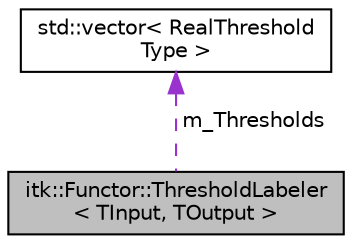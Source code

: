 digraph "itk::Functor::ThresholdLabeler&lt; TInput, TOutput &gt;"
{
 // LATEX_PDF_SIZE
  edge [fontname="Helvetica",fontsize="10",labelfontname="Helvetica",labelfontsize="10"];
  node [fontname="Helvetica",fontsize="10",shape=record];
  Node1 [label="itk::Functor::ThresholdLabeler\l\< TInput, TOutput \>",height=0.2,width=0.4,color="black", fillcolor="grey75", style="filled", fontcolor="black",tooltip=" "];
  Node2 -> Node1 [dir="back",color="darkorchid3",fontsize="10",style="dashed",label=" m_Thresholds" ,fontname="Helvetica"];
  Node2 [label="std::vector\< RealThreshold\lType \>",height=0.2,width=0.4,color="black", fillcolor="white", style="filled",tooltip=" "];
}
